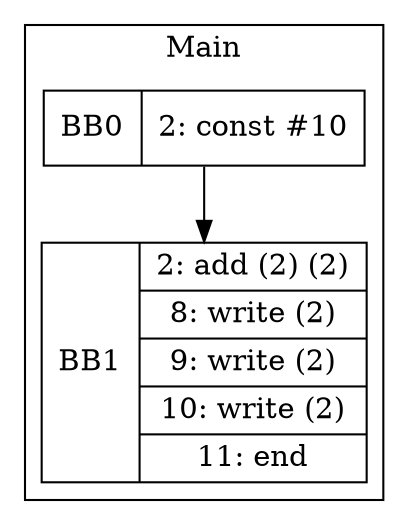 digraph G {
node [shape=record];
subgraph cluster_main{
label = "Main";
BB0 [shape=record, label="<b>BB0|{2: const #10}"];
BB1 [shape=record, label="<b>BB1|{2: add (2) (2)|8: write (2)|9: write (2)|10: write (2)|11: end}"];
}
BB0:s -> BB1:n ;
}
